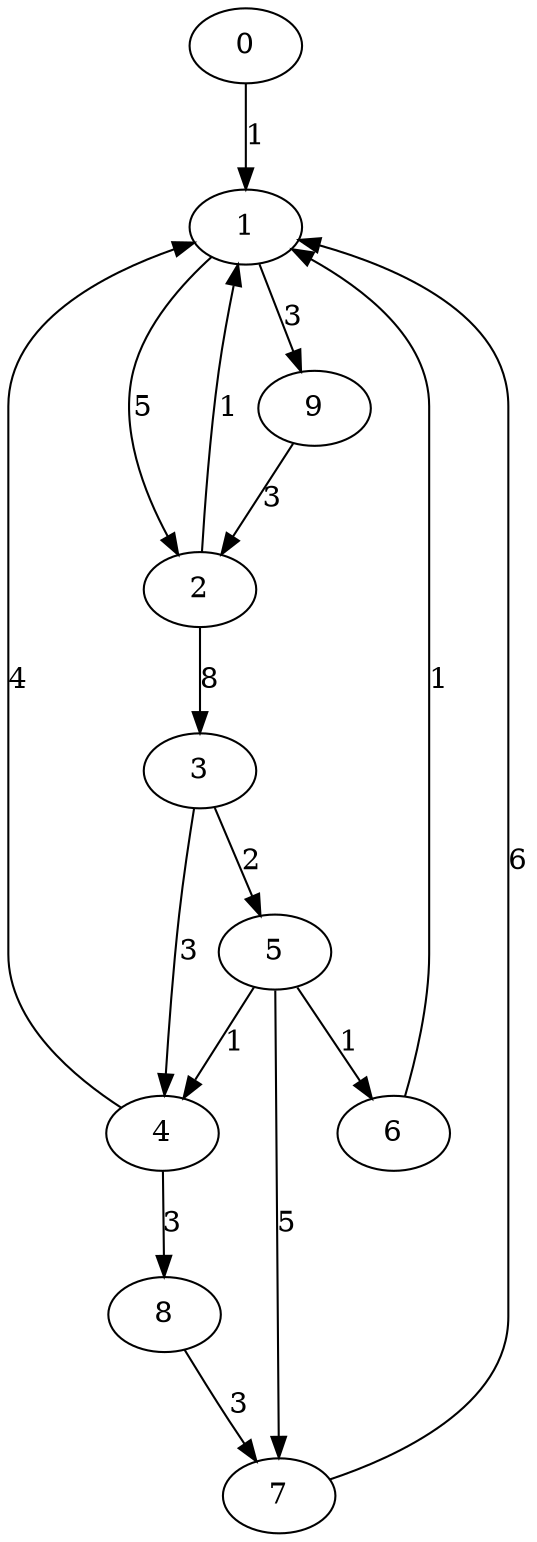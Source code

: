 digraph fsm {
0 -> 1 [label="1"];
1 -> 2 [label="5"];
1 -> 9 [label="3"];
2 -> 1 [label="1"];
2 -> 3 [label="8"];
3 -> 5 [label="2"];
3 -> 4 [label="3"];
4 -> 1 [label="4"];
4 -> 8 [label="3"];
5 -> 4 [label="1"];
5 -> 7 [label="5"];
5 -> 6 [label="1"];
6 -> 1 [label="1"];
7 -> 1 [label="6"];
8 -> 7 [label="3"];
9 -> 2 [label="3"];
}